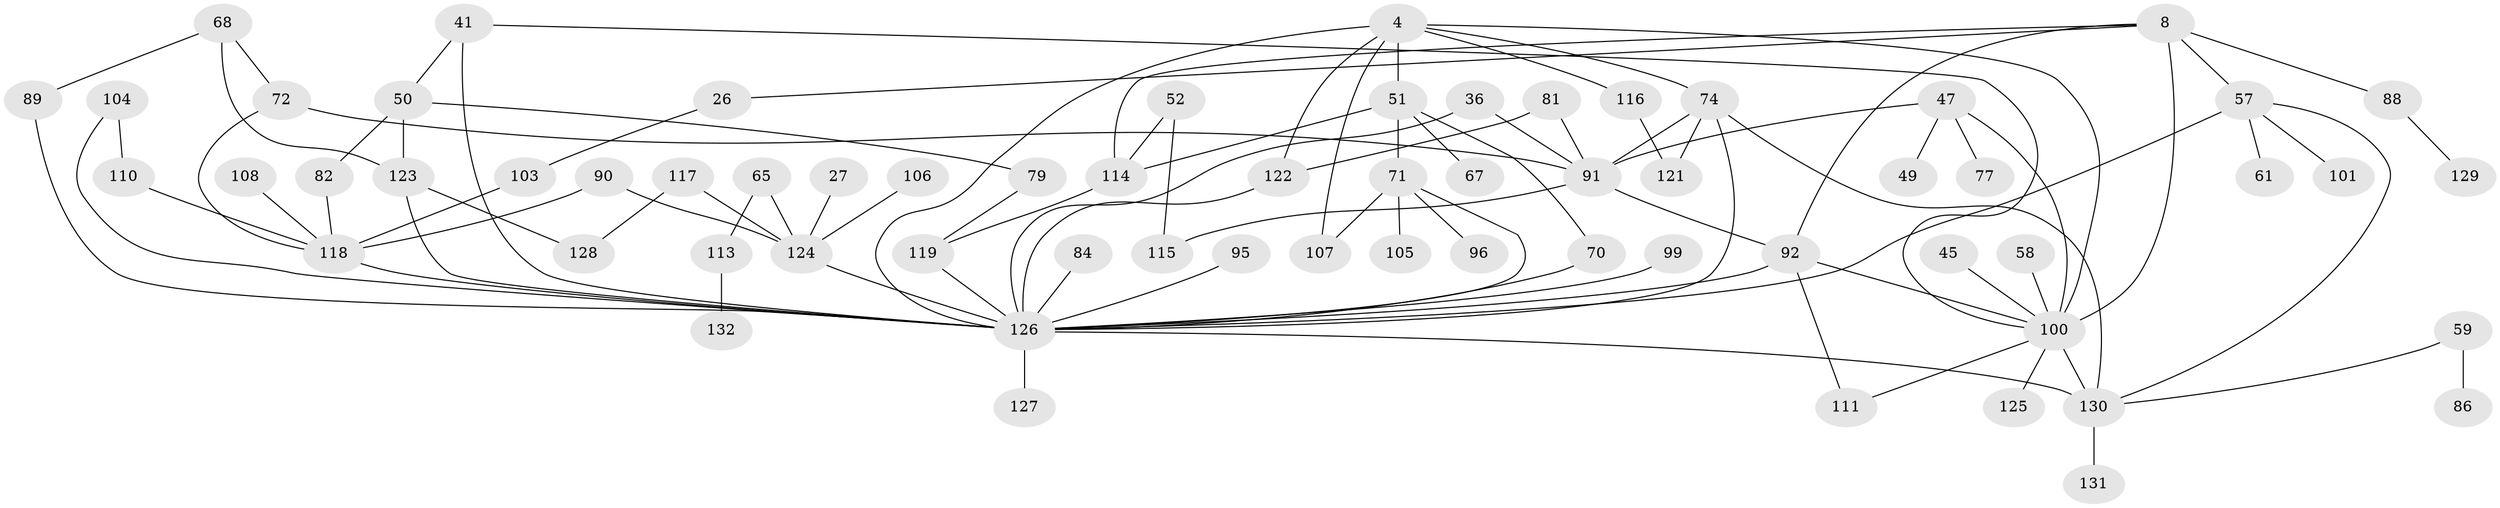 // original degree distribution, {6: 0.045454545454545456, 11: 0.015151515151515152, 8: 0.007575757575757576, 3: 0.26515151515151514, 5: 0.05303030303030303, 4: 0.11363636363636363, 1: 0.19696969696969696, 2: 0.30303030303030304}
// Generated by graph-tools (version 1.1) at 2025/41/03/09/25 04:41:42]
// undirected, 66 vertices, 96 edges
graph export_dot {
graph [start="1"]
  node [color=gray90,style=filled];
  4;
  8 [super="+7"];
  26;
  27;
  36;
  41 [super="+15"];
  45;
  47;
  49;
  50;
  51 [super="+10"];
  52;
  57 [super="+23"];
  58;
  59;
  61;
  65;
  67;
  68;
  70;
  71 [super="+40"];
  72 [super="+39"];
  74 [super="+38"];
  77;
  79;
  81;
  82;
  84;
  86;
  88;
  89;
  90;
  91 [super="+33+34+85+43"];
  92 [super="+5+64"];
  95;
  96;
  99;
  100 [super="+37+83"];
  101;
  103;
  104;
  105;
  106;
  107;
  108;
  110;
  111;
  113;
  114 [super="+44"];
  115;
  116;
  117;
  118 [super="+76+94"];
  119;
  121;
  122 [super="+24+112"];
  123 [super="+120"];
  124 [super="+87+102"];
  125;
  126 [super="+17+22+98+97+93"];
  127;
  128 [super="+66"];
  129;
  130 [super="+63+109"];
  131;
  132;
  4 -- 107;
  4 -- 116;
  4 -- 122 [weight=2];
  4 -- 51;
  4 -- 100 [weight=2];
  4 -- 126 [weight=2];
  4 -- 74 [weight=2];
  8 -- 57 [weight=2];
  8 -- 26;
  8 -- 88;
  8 -- 92;
  8 -- 114;
  8 -- 100;
  26 -- 103;
  27 -- 124;
  36 -- 126;
  36 -- 91;
  41 -- 50;
  41 -- 100;
  41 -- 126;
  45 -- 100;
  47 -- 49;
  47 -- 77;
  47 -- 100;
  47 -- 91;
  50 -- 79;
  50 -- 82;
  50 -- 123 [weight=2];
  51 -- 67;
  51 -- 70;
  51 -- 71;
  51 -- 114;
  52 -- 115;
  52 -- 114;
  57 -- 130;
  57 -- 101;
  57 -- 61;
  57 -- 126;
  58 -- 100;
  59 -- 86;
  59 -- 130;
  65 -- 113;
  65 -- 124;
  68 -- 89;
  68 -- 72;
  68 -- 123;
  70 -- 126;
  71 -- 96;
  71 -- 105;
  71 -- 107;
  71 -- 126;
  72 -- 91;
  72 -- 118;
  74 -- 91 [weight=2];
  74 -- 126 [weight=2];
  74 -- 130 [weight=2];
  74 -- 121;
  79 -- 119;
  81 -- 122;
  81 -- 91;
  82 -- 118;
  84 -- 126;
  88 -- 129;
  89 -- 126;
  90 -- 118;
  90 -- 124;
  91 -- 115;
  91 -- 92 [weight=2];
  92 -- 111;
  92 -- 100;
  92 -- 126 [weight=4];
  95 -- 126;
  99 -- 126 [weight=2];
  100 -- 130 [weight=2];
  100 -- 111;
  100 -- 125;
  103 -- 118;
  104 -- 110;
  104 -- 126;
  106 -- 124;
  108 -- 118;
  110 -- 118;
  113 -- 132;
  114 -- 119;
  116 -- 121;
  117 -- 128;
  117 -- 124;
  118 -- 126 [weight=2];
  119 -- 126;
  122 -- 126 [weight=2];
  123 -- 126 [weight=3];
  123 -- 128;
  124 -- 126 [weight=3];
  126 -- 130 [weight=3];
  126 -- 127;
  130 -- 131;
}
